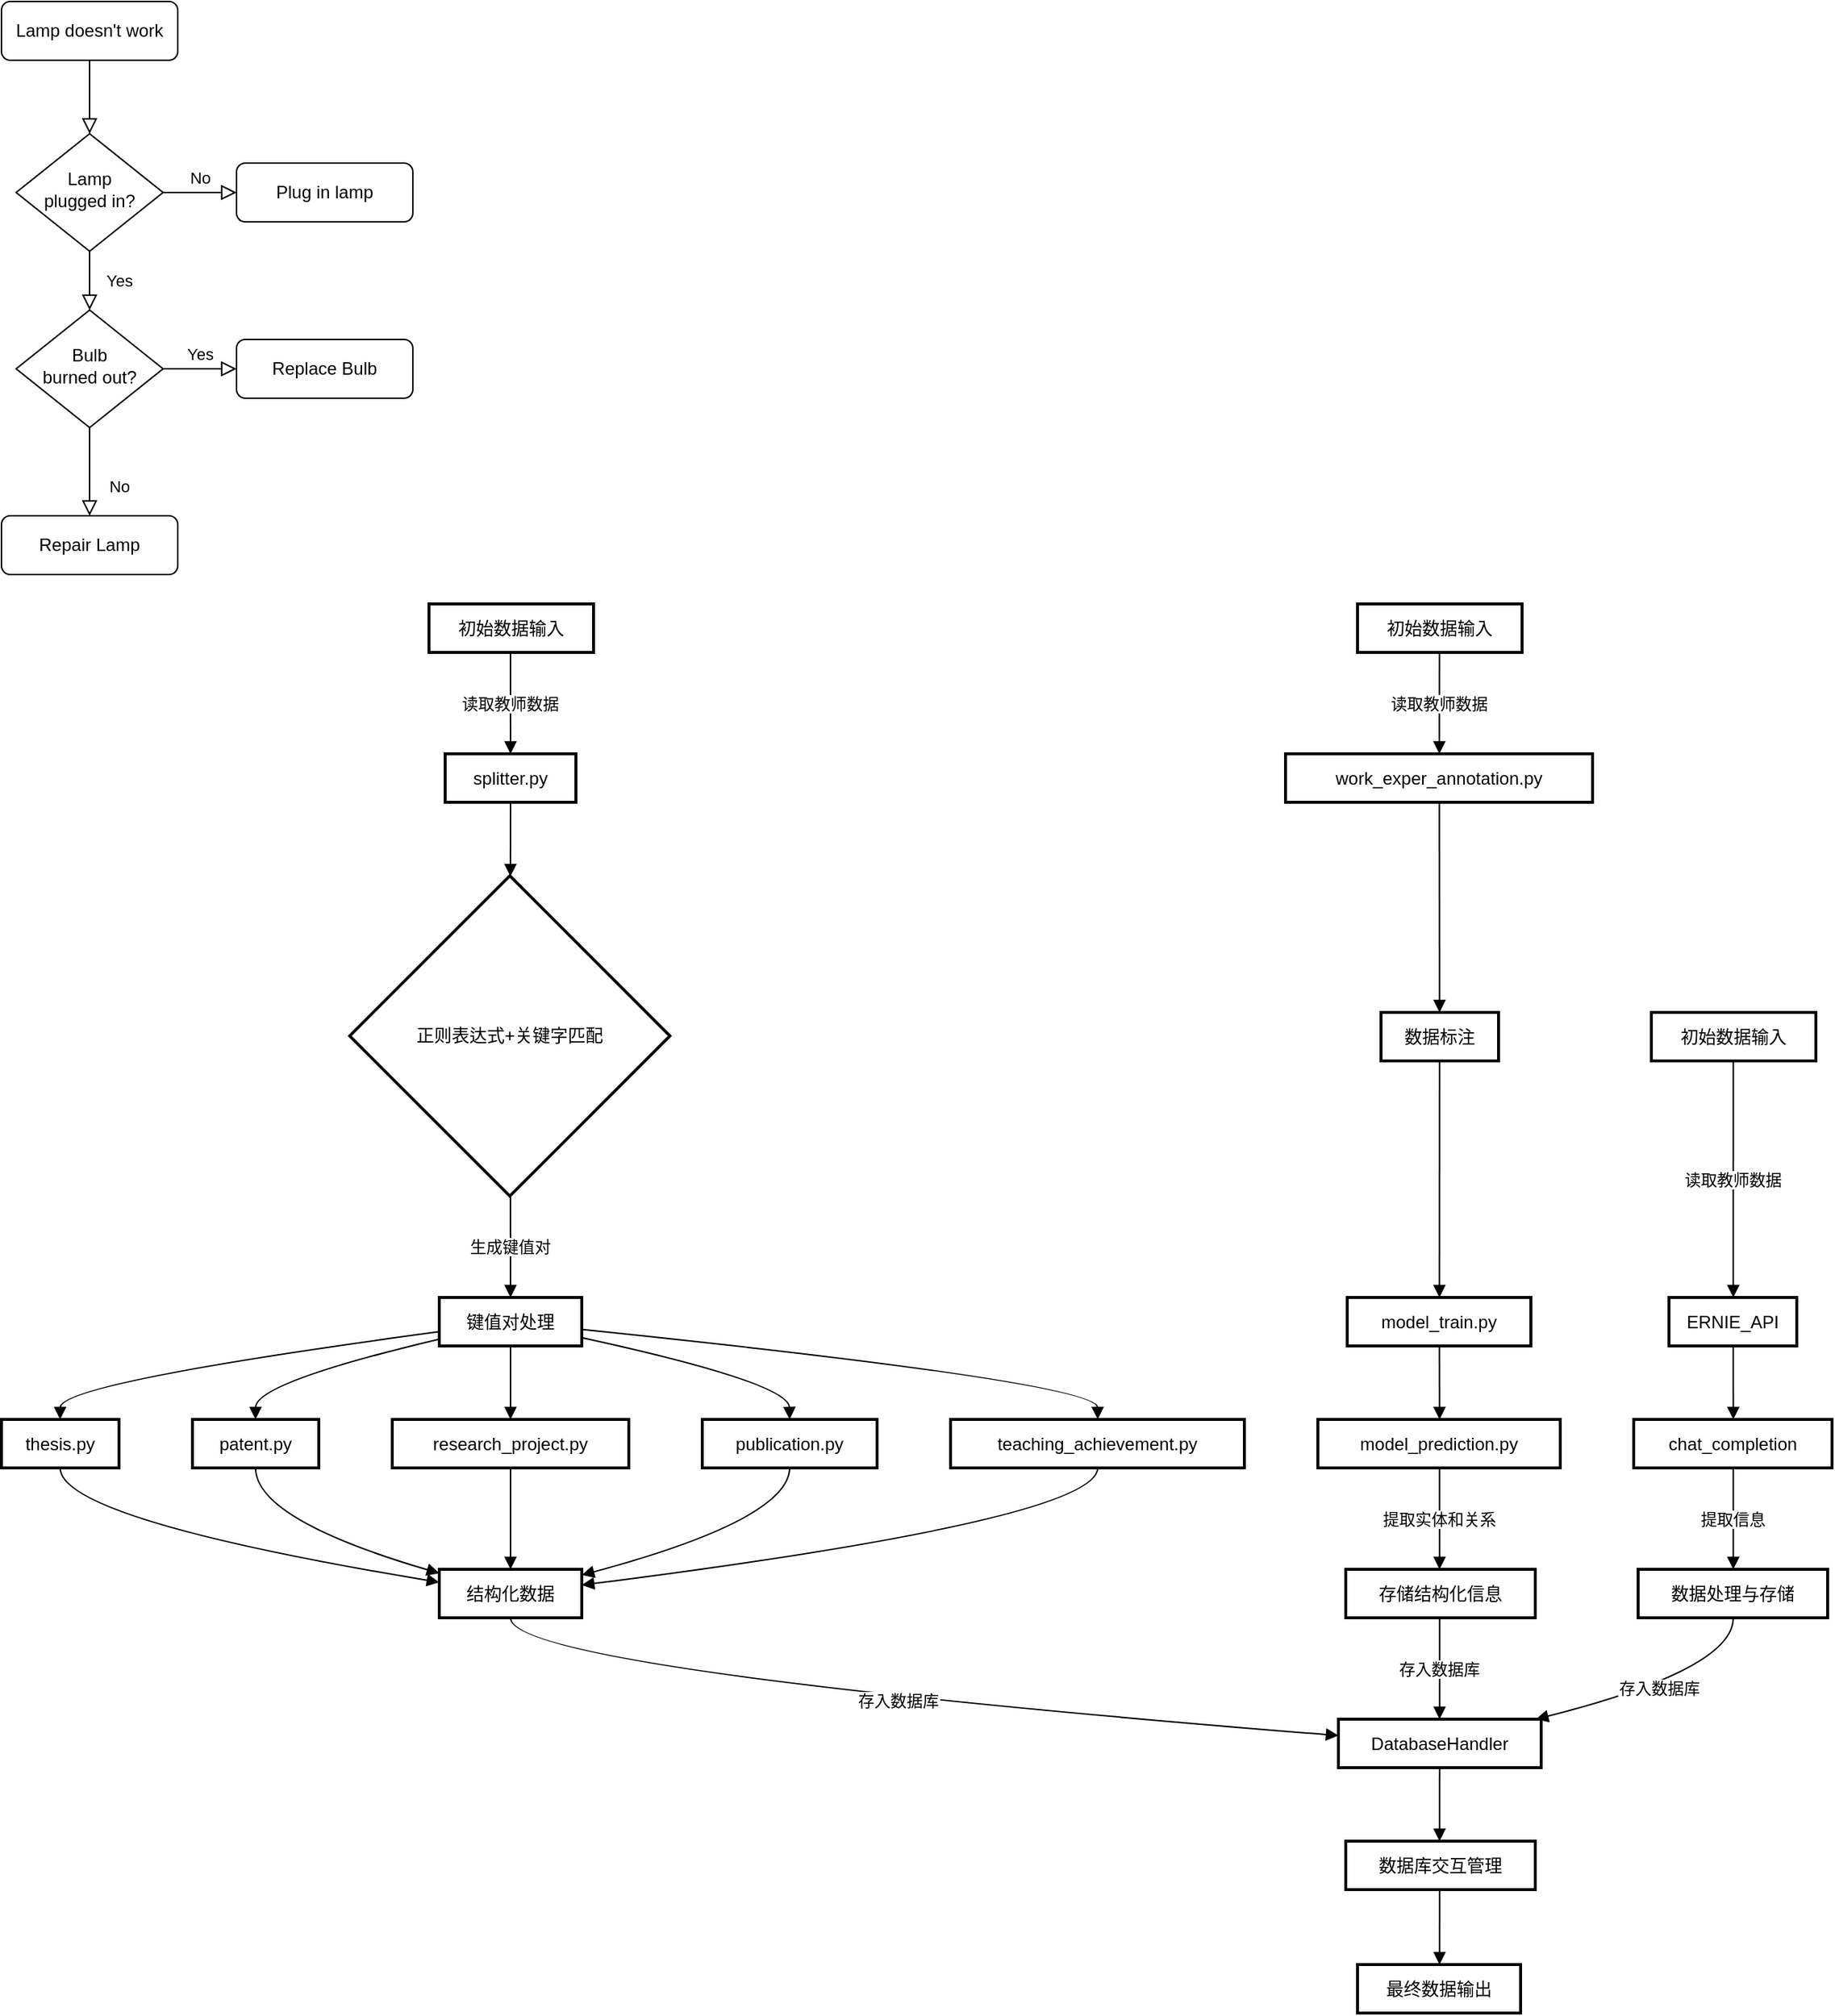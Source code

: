 <mxfile version="24.2.5" type="github">
  <diagram id="C5RBs43oDa-KdzZeNtuy" name="Page-1">
    <mxGraphModel dx="1050" dy="522" grid="1" gridSize="10" guides="1" tooltips="1" connect="1" arrows="1" fold="1" page="1" pageScale="1" pageWidth="827" pageHeight="1169" math="0" shadow="0">
      <root>
        <mxCell id="WIyWlLk6GJQsqaUBKTNV-0" />
        <mxCell id="WIyWlLk6GJQsqaUBKTNV-1" parent="WIyWlLk6GJQsqaUBKTNV-0" />
        <mxCell id="WIyWlLk6GJQsqaUBKTNV-2" value="" style="rounded=0;html=1;jettySize=auto;orthogonalLoop=1;fontSize=11;endArrow=block;endFill=0;endSize=8;strokeWidth=1;shadow=0;labelBackgroundColor=none;edgeStyle=orthogonalEdgeStyle;" parent="WIyWlLk6GJQsqaUBKTNV-1" source="WIyWlLk6GJQsqaUBKTNV-3" target="WIyWlLk6GJQsqaUBKTNV-6" edge="1">
          <mxGeometry relative="1" as="geometry" />
        </mxCell>
        <mxCell id="WIyWlLk6GJQsqaUBKTNV-3" value="Lamp doesn&#39;t work" style="rounded=1;whiteSpace=wrap;html=1;fontSize=12;glass=0;strokeWidth=1;shadow=0;" parent="WIyWlLk6GJQsqaUBKTNV-1" vertex="1">
          <mxGeometry x="160" y="80" width="120" height="40" as="geometry" />
        </mxCell>
        <mxCell id="WIyWlLk6GJQsqaUBKTNV-4" value="Yes" style="rounded=0;html=1;jettySize=auto;orthogonalLoop=1;fontSize=11;endArrow=block;endFill=0;endSize=8;strokeWidth=1;shadow=0;labelBackgroundColor=none;edgeStyle=orthogonalEdgeStyle;" parent="WIyWlLk6GJQsqaUBKTNV-1" source="WIyWlLk6GJQsqaUBKTNV-6" target="WIyWlLk6GJQsqaUBKTNV-10" edge="1">
          <mxGeometry y="20" relative="1" as="geometry">
            <mxPoint as="offset" />
          </mxGeometry>
        </mxCell>
        <mxCell id="WIyWlLk6GJQsqaUBKTNV-5" value="No" style="edgeStyle=orthogonalEdgeStyle;rounded=0;html=1;jettySize=auto;orthogonalLoop=1;fontSize=11;endArrow=block;endFill=0;endSize=8;strokeWidth=1;shadow=0;labelBackgroundColor=none;" parent="WIyWlLk6GJQsqaUBKTNV-1" source="WIyWlLk6GJQsqaUBKTNV-6" target="WIyWlLk6GJQsqaUBKTNV-7" edge="1">
          <mxGeometry y="10" relative="1" as="geometry">
            <mxPoint as="offset" />
          </mxGeometry>
        </mxCell>
        <mxCell id="WIyWlLk6GJQsqaUBKTNV-6" value="Lamp&lt;br&gt;plugged in?" style="rhombus;whiteSpace=wrap;html=1;shadow=0;fontFamily=Helvetica;fontSize=12;align=center;strokeWidth=1;spacing=6;spacingTop=-4;" parent="WIyWlLk6GJQsqaUBKTNV-1" vertex="1">
          <mxGeometry x="170" y="170" width="100" height="80" as="geometry" />
        </mxCell>
        <mxCell id="WIyWlLk6GJQsqaUBKTNV-7" value="Plug in lamp" style="rounded=1;whiteSpace=wrap;html=1;fontSize=12;glass=0;strokeWidth=1;shadow=0;" parent="WIyWlLk6GJQsqaUBKTNV-1" vertex="1">
          <mxGeometry x="320" y="190" width="120" height="40" as="geometry" />
        </mxCell>
        <mxCell id="WIyWlLk6GJQsqaUBKTNV-8" value="No" style="rounded=0;html=1;jettySize=auto;orthogonalLoop=1;fontSize=11;endArrow=block;endFill=0;endSize=8;strokeWidth=1;shadow=0;labelBackgroundColor=none;edgeStyle=orthogonalEdgeStyle;" parent="WIyWlLk6GJQsqaUBKTNV-1" source="WIyWlLk6GJQsqaUBKTNV-10" target="WIyWlLk6GJQsqaUBKTNV-11" edge="1">
          <mxGeometry x="0.333" y="20" relative="1" as="geometry">
            <mxPoint as="offset" />
          </mxGeometry>
        </mxCell>
        <mxCell id="WIyWlLk6GJQsqaUBKTNV-9" value="Yes" style="edgeStyle=orthogonalEdgeStyle;rounded=0;html=1;jettySize=auto;orthogonalLoop=1;fontSize=11;endArrow=block;endFill=0;endSize=8;strokeWidth=1;shadow=0;labelBackgroundColor=none;" parent="WIyWlLk6GJQsqaUBKTNV-1" source="WIyWlLk6GJQsqaUBKTNV-10" target="WIyWlLk6GJQsqaUBKTNV-12" edge="1">
          <mxGeometry y="10" relative="1" as="geometry">
            <mxPoint as="offset" />
          </mxGeometry>
        </mxCell>
        <mxCell id="WIyWlLk6GJQsqaUBKTNV-10" value="Bulb&lt;br&gt;burned out?" style="rhombus;whiteSpace=wrap;html=1;shadow=0;fontFamily=Helvetica;fontSize=12;align=center;strokeWidth=1;spacing=6;spacingTop=-4;" parent="WIyWlLk6GJQsqaUBKTNV-1" vertex="1">
          <mxGeometry x="170" y="290" width="100" height="80" as="geometry" />
        </mxCell>
        <mxCell id="WIyWlLk6GJQsqaUBKTNV-11" value="Repair Lamp" style="rounded=1;whiteSpace=wrap;html=1;fontSize=12;glass=0;strokeWidth=1;shadow=0;" parent="WIyWlLk6GJQsqaUBKTNV-1" vertex="1">
          <mxGeometry x="160" y="430" width="120" height="40" as="geometry" />
        </mxCell>
        <mxCell id="WIyWlLk6GJQsqaUBKTNV-12" value="Replace Bulb" style="rounded=1;whiteSpace=wrap;html=1;fontSize=12;glass=0;strokeWidth=1;shadow=0;" parent="WIyWlLk6GJQsqaUBKTNV-1" vertex="1">
          <mxGeometry x="320" y="310" width="120" height="40" as="geometry" />
        </mxCell>
        <mxCell id="UH3HASXR_orp1yrJj42_-0" value="初始数据输入" style="whiteSpace=wrap;strokeWidth=2;" vertex="1" parent="WIyWlLk6GJQsqaUBKTNV-1">
          <mxGeometry x="451" y="490" width="112" height="33" as="geometry" />
        </mxCell>
        <mxCell id="UH3HASXR_orp1yrJj42_-1" value="splitter.py" style="whiteSpace=wrap;strokeWidth=2;" vertex="1" parent="WIyWlLk6GJQsqaUBKTNV-1">
          <mxGeometry x="462" y="592" width="89" height="33" as="geometry" />
        </mxCell>
        <mxCell id="UH3HASXR_orp1yrJj42_-2" value="正则表达式+关键字匹配" style="rhombus;strokeWidth=2;whiteSpace=wrap;" vertex="1" parent="WIyWlLk6GJQsqaUBKTNV-1">
          <mxGeometry x="397" y="675" width="218" height="218" as="geometry" />
        </mxCell>
        <mxCell id="UH3HASXR_orp1yrJj42_-3" value="键值对处理" style="whiteSpace=wrap;strokeWidth=2;" vertex="1" parent="WIyWlLk6GJQsqaUBKTNV-1">
          <mxGeometry x="458" y="962" width="97" height="33" as="geometry" />
        </mxCell>
        <mxCell id="UH3HASXR_orp1yrJj42_-4" value="thesis.py" style="whiteSpace=wrap;strokeWidth=2;" vertex="1" parent="WIyWlLk6GJQsqaUBKTNV-1">
          <mxGeometry x="160" y="1045" width="80" height="33" as="geometry" />
        </mxCell>
        <mxCell id="UH3HASXR_orp1yrJj42_-5" value="patent.py" style="whiteSpace=wrap;strokeWidth=2;" vertex="1" parent="WIyWlLk6GJQsqaUBKTNV-1">
          <mxGeometry x="290" y="1045" width="86" height="33" as="geometry" />
        </mxCell>
        <mxCell id="UH3HASXR_orp1yrJj42_-6" value="research_project.py" style="whiteSpace=wrap;strokeWidth=2;" vertex="1" parent="WIyWlLk6GJQsqaUBKTNV-1">
          <mxGeometry x="426" y="1045" width="161" height="33" as="geometry" />
        </mxCell>
        <mxCell id="UH3HASXR_orp1yrJj42_-7" value="publication.py" style="whiteSpace=wrap;strokeWidth=2;" vertex="1" parent="WIyWlLk6GJQsqaUBKTNV-1">
          <mxGeometry x="637" y="1045" width="119" height="33" as="geometry" />
        </mxCell>
        <mxCell id="UH3HASXR_orp1yrJj42_-8" value="teaching_achievement.py" style="whiteSpace=wrap;strokeWidth=2;" vertex="1" parent="WIyWlLk6GJQsqaUBKTNV-1">
          <mxGeometry x="806" y="1045" width="200" height="33" as="geometry" />
        </mxCell>
        <mxCell id="UH3HASXR_orp1yrJj42_-9" value="结构化数据" style="whiteSpace=wrap;strokeWidth=2;" vertex="1" parent="WIyWlLk6GJQsqaUBKTNV-1">
          <mxGeometry x="458" y="1147" width="97" height="33" as="geometry" />
        </mxCell>
        <mxCell id="UH3HASXR_orp1yrJj42_-10" value="DatabaseHandler" style="whiteSpace=wrap;strokeWidth=2;" vertex="1" parent="WIyWlLk6GJQsqaUBKTNV-1">
          <mxGeometry x="1070" y="1249" width="138" height="33" as="geometry" />
        </mxCell>
        <mxCell id="UH3HASXR_orp1yrJj42_-11" value="初始数据输入" style="whiteSpace=wrap;strokeWidth=2;" vertex="1" parent="WIyWlLk6GJQsqaUBKTNV-1">
          <mxGeometry x="1083" y="490" width="112" height="33" as="geometry" />
        </mxCell>
        <mxCell id="UH3HASXR_orp1yrJj42_-12" value="work_exper_annotation.py" style="whiteSpace=wrap;strokeWidth=2;" vertex="1" parent="WIyWlLk6GJQsqaUBKTNV-1">
          <mxGeometry x="1034" y="592" width="209" height="33" as="geometry" />
        </mxCell>
        <mxCell id="UH3HASXR_orp1yrJj42_-13" value="数据标注" style="whiteSpace=wrap;strokeWidth=2;" vertex="1" parent="WIyWlLk6GJQsqaUBKTNV-1">
          <mxGeometry x="1099" y="768" width="80" height="33" as="geometry" />
        </mxCell>
        <mxCell id="UH3HASXR_orp1yrJj42_-14" value="model_train.py" style="whiteSpace=wrap;strokeWidth=2;" vertex="1" parent="WIyWlLk6GJQsqaUBKTNV-1">
          <mxGeometry x="1076" y="962" width="125" height="33" as="geometry" />
        </mxCell>
        <mxCell id="UH3HASXR_orp1yrJj42_-15" value="model_prediction.py" style="whiteSpace=wrap;strokeWidth=2;" vertex="1" parent="WIyWlLk6GJQsqaUBKTNV-1">
          <mxGeometry x="1056" y="1045" width="165" height="33" as="geometry" />
        </mxCell>
        <mxCell id="UH3HASXR_orp1yrJj42_-16" value="存储结构化信息" style="whiteSpace=wrap;strokeWidth=2;" vertex="1" parent="WIyWlLk6GJQsqaUBKTNV-1">
          <mxGeometry x="1075" y="1147" width="129" height="33" as="geometry" />
        </mxCell>
        <mxCell id="UH3HASXR_orp1yrJj42_-17" value="数据库交互管理" style="whiteSpace=wrap;strokeWidth=2;" vertex="1" parent="WIyWlLk6GJQsqaUBKTNV-1">
          <mxGeometry x="1075" y="1332" width="129" height="33" as="geometry" />
        </mxCell>
        <mxCell id="UH3HASXR_orp1yrJj42_-18" value="最终数据输出" style="whiteSpace=wrap;strokeWidth=2;" vertex="1" parent="WIyWlLk6GJQsqaUBKTNV-1">
          <mxGeometry x="1083" y="1416" width="111" height="33" as="geometry" />
        </mxCell>
        <mxCell id="UH3HASXR_orp1yrJj42_-19" value="初始数据输入" style="whiteSpace=wrap;strokeWidth=2;" vertex="1" parent="WIyWlLk6GJQsqaUBKTNV-1">
          <mxGeometry x="1283" y="768" width="112" height="33" as="geometry" />
        </mxCell>
        <mxCell id="UH3HASXR_orp1yrJj42_-20" value="ERNIE_API" style="whiteSpace=wrap;strokeWidth=2;" vertex="1" parent="WIyWlLk6GJQsqaUBKTNV-1">
          <mxGeometry x="1295" y="962" width="87" height="33" as="geometry" />
        </mxCell>
        <mxCell id="UH3HASXR_orp1yrJj42_-21" value="chat_completion" style="whiteSpace=wrap;strokeWidth=2;" vertex="1" parent="WIyWlLk6GJQsqaUBKTNV-1">
          <mxGeometry x="1271" y="1045" width="135" height="33" as="geometry" />
        </mxCell>
        <mxCell id="UH3HASXR_orp1yrJj42_-22" value="数据处理与存储" style="whiteSpace=wrap;strokeWidth=2;" vertex="1" parent="WIyWlLk6GJQsqaUBKTNV-1">
          <mxGeometry x="1274" y="1147" width="129" height="33" as="geometry" />
        </mxCell>
        <mxCell id="UH3HASXR_orp1yrJj42_-23" value="读取教师数据" style="curved=1;startArrow=none;endArrow=block;exitX=0.495;exitY=1.012;entryX=0.5;entryY=-0.006;rounded=0;" edge="1" parent="WIyWlLk6GJQsqaUBKTNV-1" source="UH3HASXR_orp1yrJj42_-0" target="UH3HASXR_orp1yrJj42_-1">
          <mxGeometry relative="1" as="geometry">
            <Array as="points" />
          </mxGeometry>
        </mxCell>
        <mxCell id="UH3HASXR_orp1yrJj42_-24" value="" style="curved=1;startArrow=none;endArrow=block;exitX=0.5;exitY=1.006;entryX=0.502;entryY=0.001;rounded=0;" edge="1" parent="WIyWlLk6GJQsqaUBKTNV-1" source="UH3HASXR_orp1yrJj42_-1" target="UH3HASXR_orp1yrJj42_-2">
          <mxGeometry relative="1" as="geometry">
            <Array as="points" />
          </mxGeometry>
        </mxCell>
        <mxCell id="UH3HASXR_orp1yrJj42_-25" value="生成键值对" style="curved=1;startArrow=none;endArrow=block;exitX=0.502;exitY=1.003;entryX=0.5;entryY=-0.0;rounded=0;" edge="1" parent="WIyWlLk6GJQsqaUBKTNV-1" source="UH3HASXR_orp1yrJj42_-2" target="UH3HASXR_orp1yrJj42_-3">
          <mxGeometry relative="1" as="geometry">
            <Array as="points" />
          </mxGeometry>
        </mxCell>
        <mxCell id="UH3HASXR_orp1yrJj42_-26" value="" style="curved=1;startArrow=none;endArrow=block;exitX=0.002;exitY=0.705;entryX=0.499;entryY=0.012;rounded=0;" edge="1" parent="WIyWlLk6GJQsqaUBKTNV-1" source="UH3HASXR_orp1yrJj42_-3" target="UH3HASXR_orp1yrJj42_-4">
          <mxGeometry relative="1" as="geometry">
            <Array as="points">
              <mxPoint x="200" y="1020" />
            </Array>
          </mxGeometry>
        </mxCell>
        <mxCell id="UH3HASXR_orp1yrJj42_-27" value="" style="curved=1;startArrow=none;endArrow=block;exitX=0.002;exitY=0.857;entryX=0.499;entryY=0.012;rounded=0;" edge="1" parent="WIyWlLk6GJQsqaUBKTNV-1" source="UH3HASXR_orp1yrJj42_-3" target="UH3HASXR_orp1yrJj42_-5">
          <mxGeometry relative="1" as="geometry">
            <Array as="points">
              <mxPoint x="333" y="1020" />
            </Array>
          </mxGeometry>
        </mxCell>
        <mxCell id="UH3HASXR_orp1yrJj42_-28" value="" style="curved=1;startArrow=none;endArrow=block;exitX=0.5;exitY=1.012;entryX=0.5;entryY=0.012;rounded=0;" edge="1" parent="WIyWlLk6GJQsqaUBKTNV-1" source="UH3HASXR_orp1yrJj42_-3" target="UH3HASXR_orp1yrJj42_-6">
          <mxGeometry relative="1" as="geometry">
            <Array as="points" />
          </mxGeometry>
        </mxCell>
        <mxCell id="UH3HASXR_orp1yrJj42_-29" value="" style="curved=1;startArrow=none;endArrow=block;exitX=0.998;exitY=0.827;entryX=0.5;entryY=0.012;rounded=0;" edge="1" parent="WIyWlLk6GJQsqaUBKTNV-1" source="UH3HASXR_orp1yrJj42_-3" target="UH3HASXR_orp1yrJj42_-7">
          <mxGeometry relative="1" as="geometry">
            <Array as="points">
              <mxPoint x="696" y="1020" />
            </Array>
          </mxGeometry>
        </mxCell>
        <mxCell id="UH3HASXR_orp1yrJj42_-30" value="" style="curved=1;startArrow=none;endArrow=block;exitX=0.998;exitY=0.658;entryX=0.501;entryY=0.012;rounded=0;" edge="1" parent="WIyWlLk6GJQsqaUBKTNV-1" source="UH3HASXR_orp1yrJj42_-3" target="UH3HASXR_orp1yrJj42_-8">
          <mxGeometry relative="1" as="geometry">
            <Array as="points">
              <mxPoint x="906" y="1020" />
            </Array>
          </mxGeometry>
        </mxCell>
        <mxCell id="UH3HASXR_orp1yrJj42_-31" value="" style="curved=1;startArrow=none;endArrow=block;exitX=0.499;exitY=1.024;entryX=0.002;entryY=0.269;rounded=0;" edge="1" parent="WIyWlLk6GJQsqaUBKTNV-1" source="UH3HASXR_orp1yrJj42_-4" target="UH3HASXR_orp1yrJj42_-9">
          <mxGeometry relative="1" as="geometry">
            <Array as="points">
              <mxPoint x="200" y="1113" />
            </Array>
          </mxGeometry>
        </mxCell>
        <mxCell id="UH3HASXR_orp1yrJj42_-32" value="" style="curved=1;startArrow=none;endArrow=block;exitX=0.499;exitY=1.024;entryX=0.002;entryY=0.083;rounded=0;" edge="1" parent="WIyWlLk6GJQsqaUBKTNV-1" source="UH3HASXR_orp1yrJj42_-5" target="UH3HASXR_orp1yrJj42_-9">
          <mxGeometry relative="1" as="geometry">
            <Array as="points">
              <mxPoint x="333" y="1113" />
            </Array>
          </mxGeometry>
        </mxCell>
        <mxCell id="UH3HASXR_orp1yrJj42_-33" value="" style="curved=1;startArrow=none;endArrow=block;exitX=0.5;exitY=1.024;entryX=0.5;entryY=0.006;rounded=0;" edge="1" parent="WIyWlLk6GJQsqaUBKTNV-1" source="UH3HASXR_orp1yrJj42_-6" target="UH3HASXR_orp1yrJj42_-9">
          <mxGeometry relative="1" as="geometry">
            <Array as="points" />
          </mxGeometry>
        </mxCell>
        <mxCell id="UH3HASXR_orp1yrJj42_-34" value="" style="curved=1;startArrow=none;endArrow=block;exitX=0.5;exitY=1.024;entryX=0.998;entryY=0.12;rounded=0;" edge="1" parent="WIyWlLk6GJQsqaUBKTNV-1" source="UH3HASXR_orp1yrJj42_-7" target="UH3HASXR_orp1yrJj42_-9">
          <mxGeometry relative="1" as="geometry">
            <Array as="points">
              <mxPoint x="696" y="1113" />
            </Array>
          </mxGeometry>
        </mxCell>
        <mxCell id="UH3HASXR_orp1yrJj42_-35" value="" style="curved=1;startArrow=none;endArrow=block;exitX=0.501;exitY=1.024;entryX=0.998;entryY=0.325;rounded=0;" edge="1" parent="WIyWlLk6GJQsqaUBKTNV-1" source="UH3HASXR_orp1yrJj42_-8" target="UH3HASXR_orp1yrJj42_-9">
          <mxGeometry relative="1" as="geometry">
            <Array as="points">
              <mxPoint x="906" y="1113" />
            </Array>
          </mxGeometry>
        </mxCell>
        <mxCell id="UH3HASXR_orp1yrJj42_-36" value="存入数据库" style="curved=1;startArrow=none;endArrow=block;exitX=0.5;exitY=1.018;entryX=-0.0;entryY=0.338;rounded=0;" edge="1" parent="WIyWlLk6GJQsqaUBKTNV-1" source="UH3HASXR_orp1yrJj42_-9" target="UH3HASXR_orp1yrJj42_-10">
          <mxGeometry relative="1" as="geometry">
            <Array as="points">
              <mxPoint x="506" y="1215" />
            </Array>
          </mxGeometry>
        </mxCell>
        <mxCell id="UH3HASXR_orp1yrJj42_-37" value="读取教师数据" style="curved=1;startArrow=none;endArrow=block;exitX=0.498;exitY=1.012;entryX=0.501;entryY=-0.006;rounded=0;" edge="1" parent="WIyWlLk6GJQsqaUBKTNV-1" source="UH3HASXR_orp1yrJj42_-11" target="UH3HASXR_orp1yrJj42_-12">
          <mxGeometry relative="1" as="geometry">
            <Array as="points" />
          </mxGeometry>
        </mxCell>
        <mxCell id="UH3HASXR_orp1yrJj42_-38" value="" style="curved=1;startArrow=none;endArrow=block;exitX=0.501;exitY=1.006;entryX=0.498;entryY=-0.009;rounded=0;" edge="1" parent="WIyWlLk6GJQsqaUBKTNV-1" source="UH3HASXR_orp1yrJj42_-12" target="UH3HASXR_orp1yrJj42_-13">
          <mxGeometry relative="1" as="geometry">
            <Array as="points" />
          </mxGeometry>
        </mxCell>
        <mxCell id="UH3HASXR_orp1yrJj42_-39" value="" style="curved=1;startArrow=none;endArrow=block;exitX=0.498;exitY=1.003;entryX=0.502;entryY=-0.0;rounded=0;" edge="1" parent="WIyWlLk6GJQsqaUBKTNV-1" source="UH3HASXR_orp1yrJj42_-13" target="UH3HASXR_orp1yrJj42_-14">
          <mxGeometry relative="1" as="geometry">
            <Array as="points" />
          </mxGeometry>
        </mxCell>
        <mxCell id="UH3HASXR_orp1yrJj42_-40" value="" style="curved=1;startArrow=none;endArrow=block;exitX=0.502;exitY=1.012;entryX=0.502;entryY=0.012;rounded=0;" edge="1" parent="WIyWlLk6GJQsqaUBKTNV-1" source="UH3HASXR_orp1yrJj42_-14" target="UH3HASXR_orp1yrJj42_-15">
          <mxGeometry relative="1" as="geometry">
            <Array as="points" />
          </mxGeometry>
        </mxCell>
        <mxCell id="UH3HASXR_orp1yrJj42_-41" value="提取实体和关系" style="curved=1;startArrow=none;endArrow=block;exitX=0.502;exitY=1.024;entryX=0.495;entryY=0.006;rounded=0;" edge="1" parent="WIyWlLk6GJQsqaUBKTNV-1" source="UH3HASXR_orp1yrJj42_-15" target="UH3HASXR_orp1yrJj42_-16">
          <mxGeometry relative="1" as="geometry">
            <Array as="points" />
          </mxGeometry>
        </mxCell>
        <mxCell id="UH3HASXR_orp1yrJj42_-42" value="存入数据库" style="curved=1;startArrow=none;endArrow=block;exitX=0.495;exitY=1.018;entryX=0.499;entryY=-0.0;rounded=0;" edge="1" parent="WIyWlLk6GJQsqaUBKTNV-1" source="UH3HASXR_orp1yrJj42_-16" target="UH3HASXR_orp1yrJj42_-10">
          <mxGeometry relative="1" as="geometry">
            <Array as="points" />
          </mxGeometry>
        </mxCell>
        <mxCell id="UH3HASXR_orp1yrJj42_-43" value="" style="curved=1;startArrow=none;endArrow=block;exitX=0.499;exitY=1.012;entryX=0.495;entryY=0.012;rounded=0;" edge="1" parent="WIyWlLk6GJQsqaUBKTNV-1" source="UH3HASXR_orp1yrJj42_-10" target="UH3HASXR_orp1yrJj42_-17">
          <mxGeometry relative="1" as="geometry">
            <Array as="points" />
          </mxGeometry>
        </mxCell>
        <mxCell id="UH3HASXR_orp1yrJj42_-44" value="" style="curved=1;startArrow=none;endArrow=block;exitX=0.495;exitY=1.024;entryX=0.503;entryY=-0.006;rounded=0;" edge="1" parent="WIyWlLk6GJQsqaUBKTNV-1" source="UH3HASXR_orp1yrJj42_-17" target="UH3HASXR_orp1yrJj42_-18">
          <mxGeometry relative="1" as="geometry">
            <Array as="points" />
          </mxGeometry>
        </mxCell>
        <mxCell id="UH3HASXR_orp1yrJj42_-45" value="读取教师数据" style="curved=1;startArrow=none;endArrow=block;exitX=0.498;exitY=1.003;entryX=0.503;entryY=-0.0;rounded=0;" edge="1" parent="WIyWlLk6GJQsqaUBKTNV-1" source="UH3HASXR_orp1yrJj42_-19" target="UH3HASXR_orp1yrJj42_-20">
          <mxGeometry relative="1" as="geometry">
            <Array as="points" />
          </mxGeometry>
        </mxCell>
        <mxCell id="UH3HASXR_orp1yrJj42_-46" value="" style="curved=1;startArrow=none;endArrow=block;exitX=0.503;exitY=1.012;entryX=0.502;entryY=0.012;rounded=0;" edge="1" parent="WIyWlLk6GJQsqaUBKTNV-1" source="UH3HASXR_orp1yrJj42_-20" target="UH3HASXR_orp1yrJj42_-21">
          <mxGeometry relative="1" as="geometry">
            <Array as="points" />
          </mxGeometry>
        </mxCell>
        <mxCell id="UH3HASXR_orp1yrJj42_-47" value="提取信息" style="curved=1;startArrow=none;endArrow=block;exitX=0.502;exitY=1.024;entryX=0.502;entryY=0.006;rounded=0;" edge="1" parent="WIyWlLk6GJQsqaUBKTNV-1" source="UH3HASXR_orp1yrJj42_-21" target="UH3HASXR_orp1yrJj42_-22">
          <mxGeometry relative="1" as="geometry">
            <Array as="points" />
          </mxGeometry>
        </mxCell>
        <mxCell id="UH3HASXR_orp1yrJj42_-48" value="存入数据库" style="curved=1;startArrow=none;endArrow=block;exitX=0.502;exitY=1.018;entryX=0.974;entryY=-0.0;rounded=0;" edge="1" parent="WIyWlLk6GJQsqaUBKTNV-1" source="UH3HASXR_orp1yrJj42_-22" target="UH3HASXR_orp1yrJj42_-10">
          <mxGeometry relative="1" as="geometry">
            <Array as="points">
              <mxPoint x="1339" y="1215" />
            </Array>
          </mxGeometry>
        </mxCell>
      </root>
    </mxGraphModel>
  </diagram>
</mxfile>
